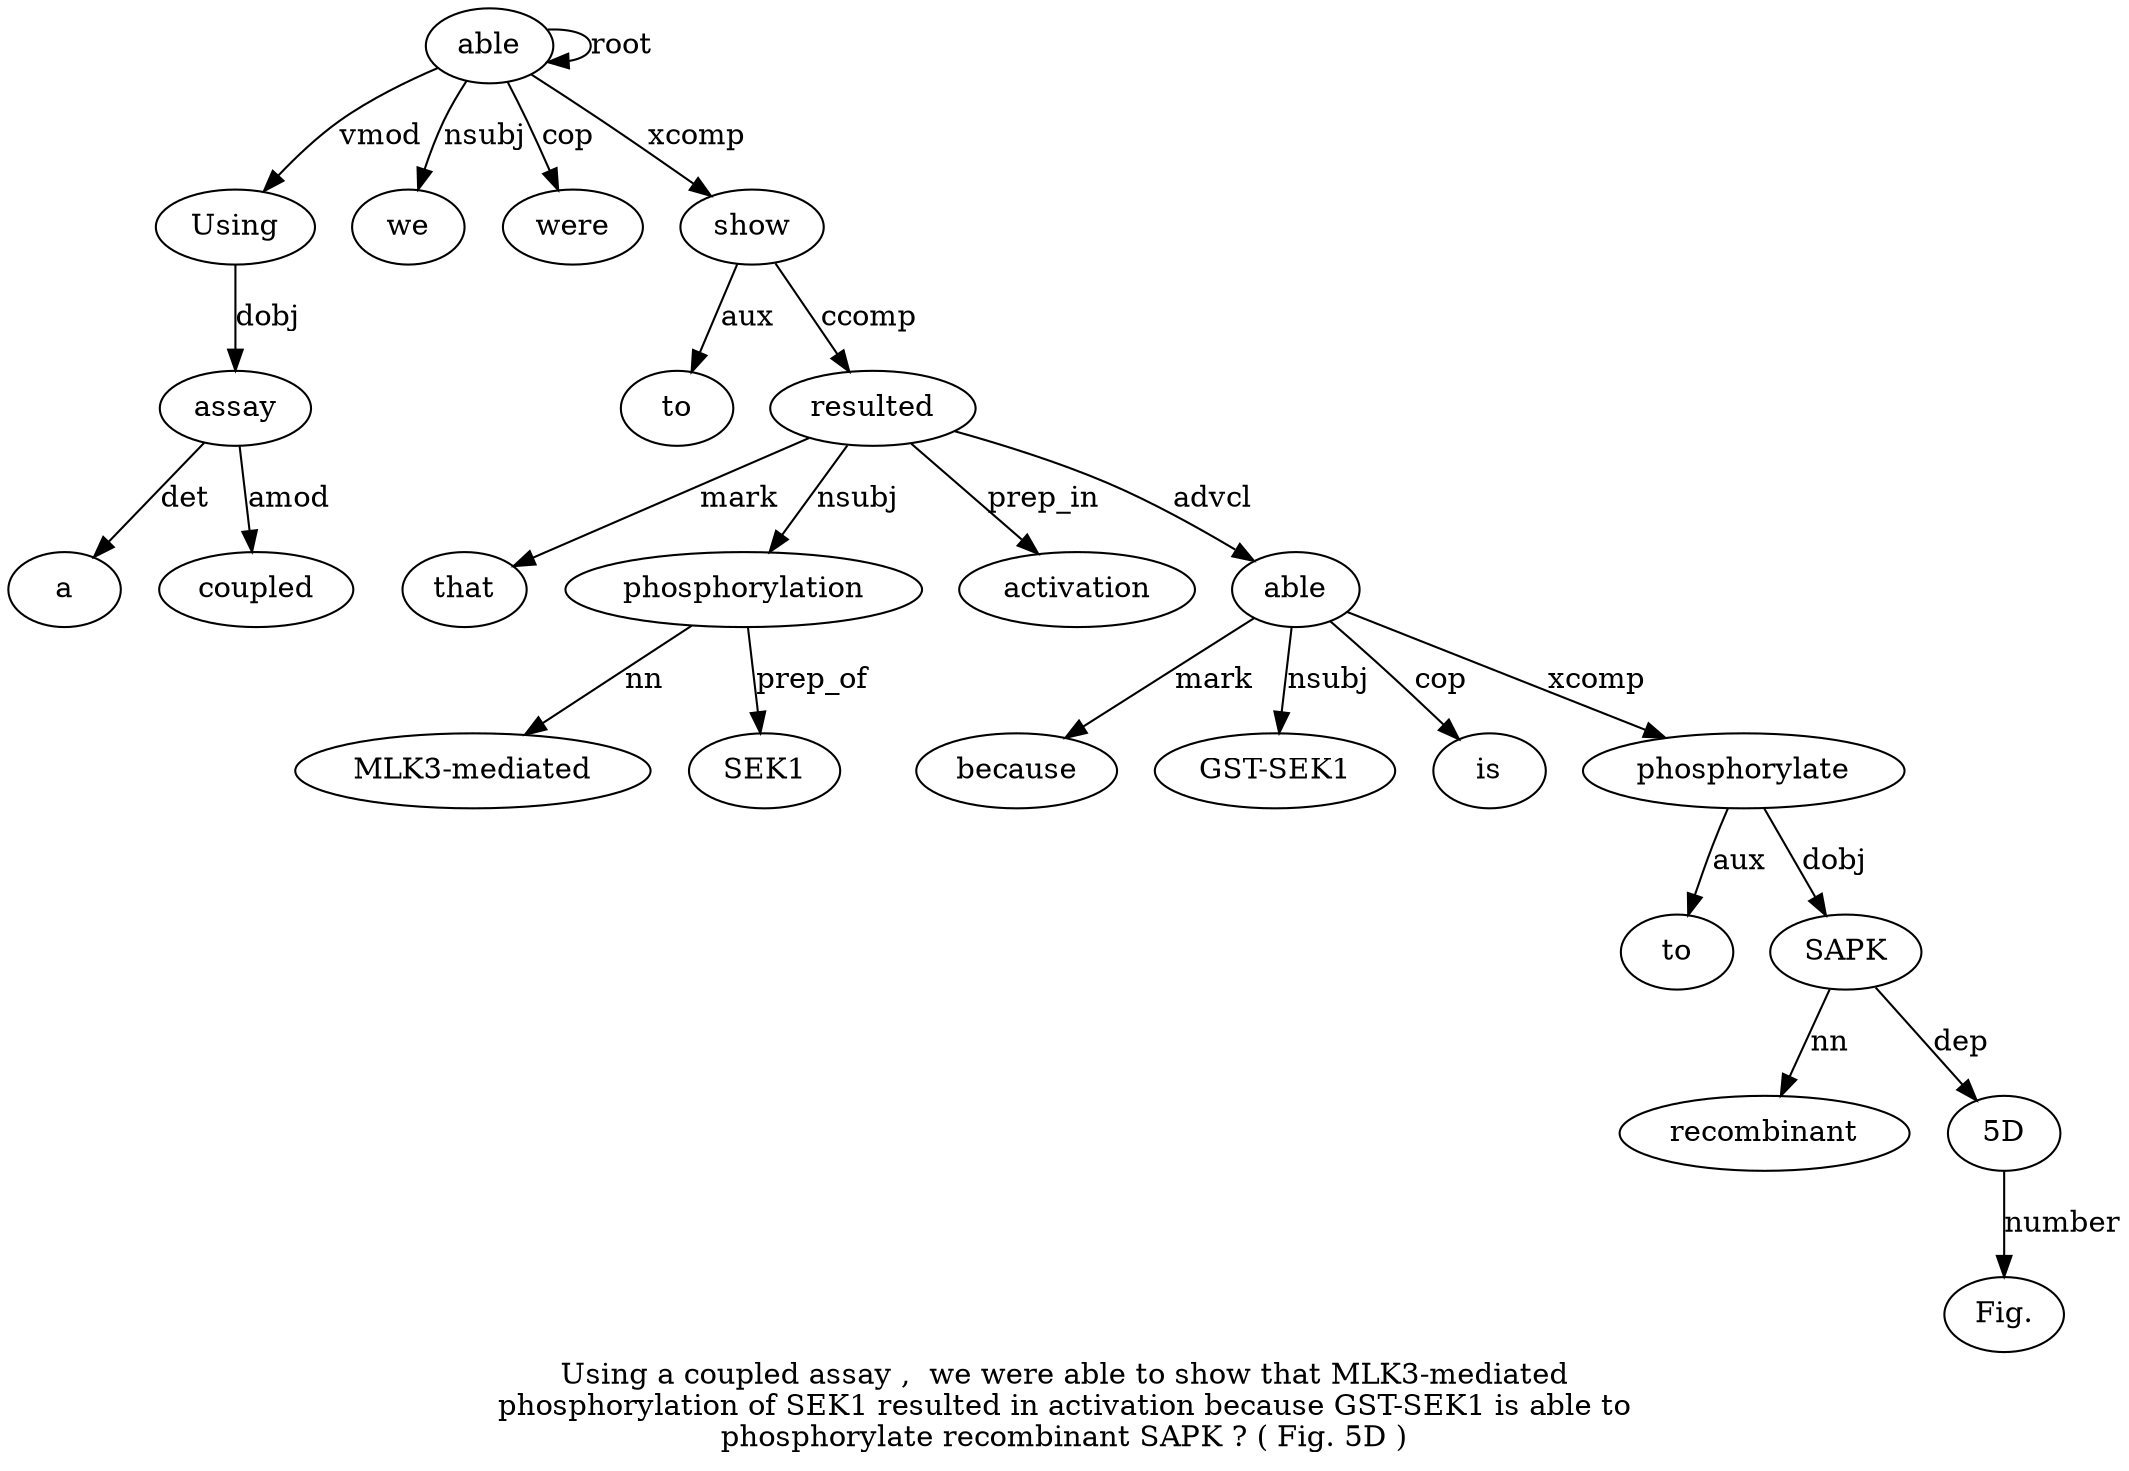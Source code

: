 digraph "Using a coupled assay ,  we were able to show that MLK3-mediated phosphorylation of SEK1 resulted in activation because GST-SEK1 is able to phosphorylate recombinant SAPK ? ( Fig. 5D )" {
label="Using a coupled assay ,  we were able to show that MLK3-mediated
phosphorylation of SEK1 resulted in activation because GST-SEK1 is able to
phosphorylate recombinant SAPK ? ( Fig. 5D )";
able8 [style=filled, fillcolor=white, label=able];
Using1 [style=filled, fillcolor=white, label=Using];
able8 -> Using1  [label=vmod];
assay4 [style=filled, fillcolor=white, label=assay];
a2 [style=filled, fillcolor=white, label=a];
assay4 -> a2  [label=det];
coupled3 [style=filled, fillcolor=white, label=coupled];
assay4 -> coupled3  [label=amod];
Using1 -> assay4  [label=dobj];
we6 [style=filled, fillcolor=white, label=we];
able8 -> we6  [label=nsubj];
were7 [style=filled, fillcolor=white, label=were];
able8 -> were7  [label=cop];
able8 -> able8  [label=root];
show10 [style=filled, fillcolor=white, label=show];
to9 [style=filled, fillcolor=white, label=to];
show10 -> to9  [label=aux];
able8 -> show10  [label=xcomp];
resulted16 [style=filled, fillcolor=white, label=resulted];
that11 [style=filled, fillcolor=white, label=that];
resulted16 -> that11  [label=mark];
phosphorylation13 [style=filled, fillcolor=white, label=phosphorylation];
"MLK3-mediated12" [style=filled, fillcolor=white, label="MLK3-mediated"];
phosphorylation13 -> "MLK3-mediated12"  [label=nn];
resulted16 -> phosphorylation13  [label=nsubj];
SEK115 [style=filled, fillcolor=white, label=SEK1];
phosphorylation13 -> SEK115  [label=prep_of];
show10 -> resulted16  [label=ccomp];
activation18 [style=filled, fillcolor=white, label=activation];
resulted16 -> activation18  [label=prep_in];
able22 [style=filled, fillcolor=white, label=able];
because19 [style=filled, fillcolor=white, label=because];
able22 -> because19  [label=mark];
"GST-SEK120" [style=filled, fillcolor=white, label="GST-SEK1"];
able22 -> "GST-SEK120"  [label=nsubj];
is21 [style=filled, fillcolor=white, label=is];
able22 -> is21  [label=cop];
resulted16 -> able22  [label=advcl];
phosphorylate24 [style=filled, fillcolor=white, label=phosphorylate];
to23 [style=filled, fillcolor=white, label=to];
phosphorylate24 -> to23  [label=aux];
able22 -> phosphorylate24  [label=xcomp];
SAPK26 [style=filled, fillcolor=white, label=SAPK];
recombinant25 [style=filled, fillcolor=white, label=recombinant];
SAPK26 -> recombinant25  [label=nn];
phosphorylate24 -> SAPK26  [label=dobj];
"5D30" [style=filled, fillcolor=white, label="5D"];
"Fig.29" [style=filled, fillcolor=white, label="Fig."];
"5D30" -> "Fig.29"  [label=number];
SAPK26 -> "5D30"  [label=dep];
}
